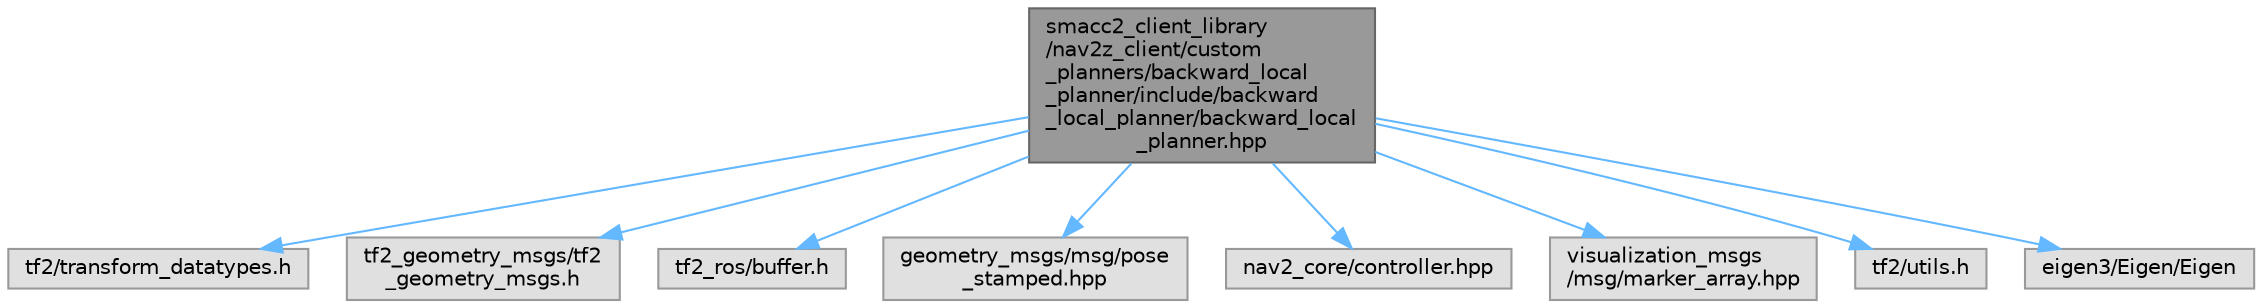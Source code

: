 digraph "smacc2_client_library/nav2z_client/custom_planners/backward_local_planner/include/backward_local_planner/backward_local_planner.hpp"
{
 // LATEX_PDF_SIZE
  bgcolor="transparent";
  edge [fontname=Helvetica,fontsize=10,labelfontname=Helvetica,labelfontsize=10];
  node [fontname=Helvetica,fontsize=10,shape=box,height=0.2,width=0.4];
  Node1 [label="smacc2_client_library\l/nav2z_client/custom\l_planners/backward_local\l_planner/include/backward\l_local_planner/backward_local\l_planner.hpp",height=0.2,width=0.4,color="gray40", fillcolor="grey60", style="filled", fontcolor="black",tooltip=" "];
  Node1 -> Node2 [color="steelblue1",style="solid"];
  Node2 [label="tf2/transform_datatypes.h",height=0.2,width=0.4,color="grey60", fillcolor="#E0E0E0", style="filled",tooltip=" "];
  Node1 -> Node3 [color="steelblue1",style="solid"];
  Node3 [label="tf2_geometry_msgs/tf2\l_geometry_msgs.h",height=0.2,width=0.4,color="grey60", fillcolor="#E0E0E0", style="filled",tooltip=" "];
  Node1 -> Node4 [color="steelblue1",style="solid"];
  Node4 [label="tf2_ros/buffer.h",height=0.2,width=0.4,color="grey60", fillcolor="#E0E0E0", style="filled",tooltip=" "];
  Node1 -> Node5 [color="steelblue1",style="solid"];
  Node5 [label="geometry_msgs/msg/pose\l_stamped.hpp",height=0.2,width=0.4,color="grey60", fillcolor="#E0E0E0", style="filled",tooltip=" "];
  Node1 -> Node6 [color="steelblue1",style="solid"];
  Node6 [label="nav2_core/controller.hpp",height=0.2,width=0.4,color="grey60", fillcolor="#E0E0E0", style="filled",tooltip=" "];
  Node1 -> Node7 [color="steelblue1",style="solid"];
  Node7 [label="visualization_msgs\l/msg/marker_array.hpp",height=0.2,width=0.4,color="grey60", fillcolor="#E0E0E0", style="filled",tooltip=" "];
  Node1 -> Node8 [color="steelblue1",style="solid"];
  Node8 [label="tf2/utils.h",height=0.2,width=0.4,color="grey60", fillcolor="#E0E0E0", style="filled",tooltip=" "];
  Node1 -> Node9 [color="steelblue1",style="solid"];
  Node9 [label="eigen3/Eigen/Eigen",height=0.2,width=0.4,color="grey60", fillcolor="#E0E0E0", style="filled",tooltip=" "];
}
